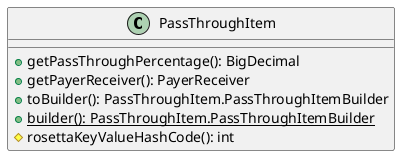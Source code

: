@startuml

    class PassThroughItem [[PassThroughItem.html]] {
        +getPassThroughPercentage(): BigDecimal
        +getPayerReceiver(): PayerReceiver
        +toBuilder(): PassThroughItem.PassThroughItemBuilder
        {static} +builder(): PassThroughItem.PassThroughItemBuilder
        #rosettaKeyValueHashCode(): int
    }

@enduml
